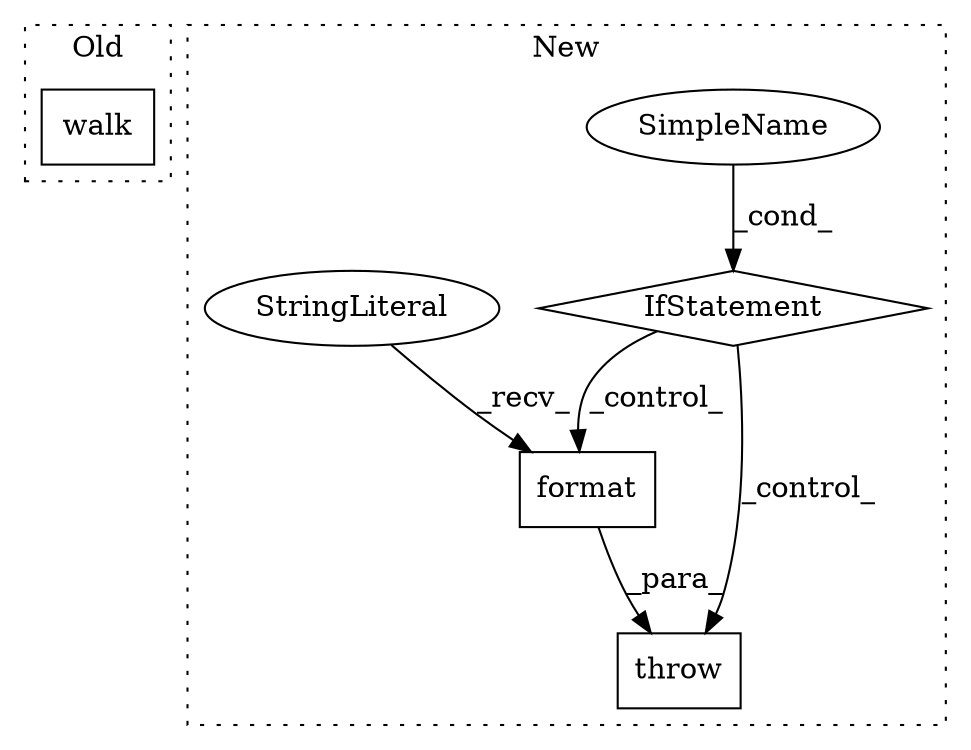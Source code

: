 digraph G {
subgraph cluster0 {
1 [label="walk" a="32" s="2467,2508" l="5,1" shape="box"];
label = "Old";
style="dotted";
}
subgraph cluster1 {
2 [label="format" a="32" s="2667,2704" l="7,1" shape="box"];
3 [label="IfStatement" a="25" s="2083,2108" l="4,2" shape="diamond"];
4 [label="SimpleName" a="42" s="" l="" shape="ellipse"];
5 [label="StringLiteral" a="45" s="2619" l="47" shape="ellipse"];
6 [label="throw" a="53" s="2583" l="6" shape="box"];
label = "New";
style="dotted";
}
2 -> 6 [label="_para_"];
3 -> 2 [label="_control_"];
3 -> 6 [label="_control_"];
4 -> 3 [label="_cond_"];
5 -> 2 [label="_recv_"];
}